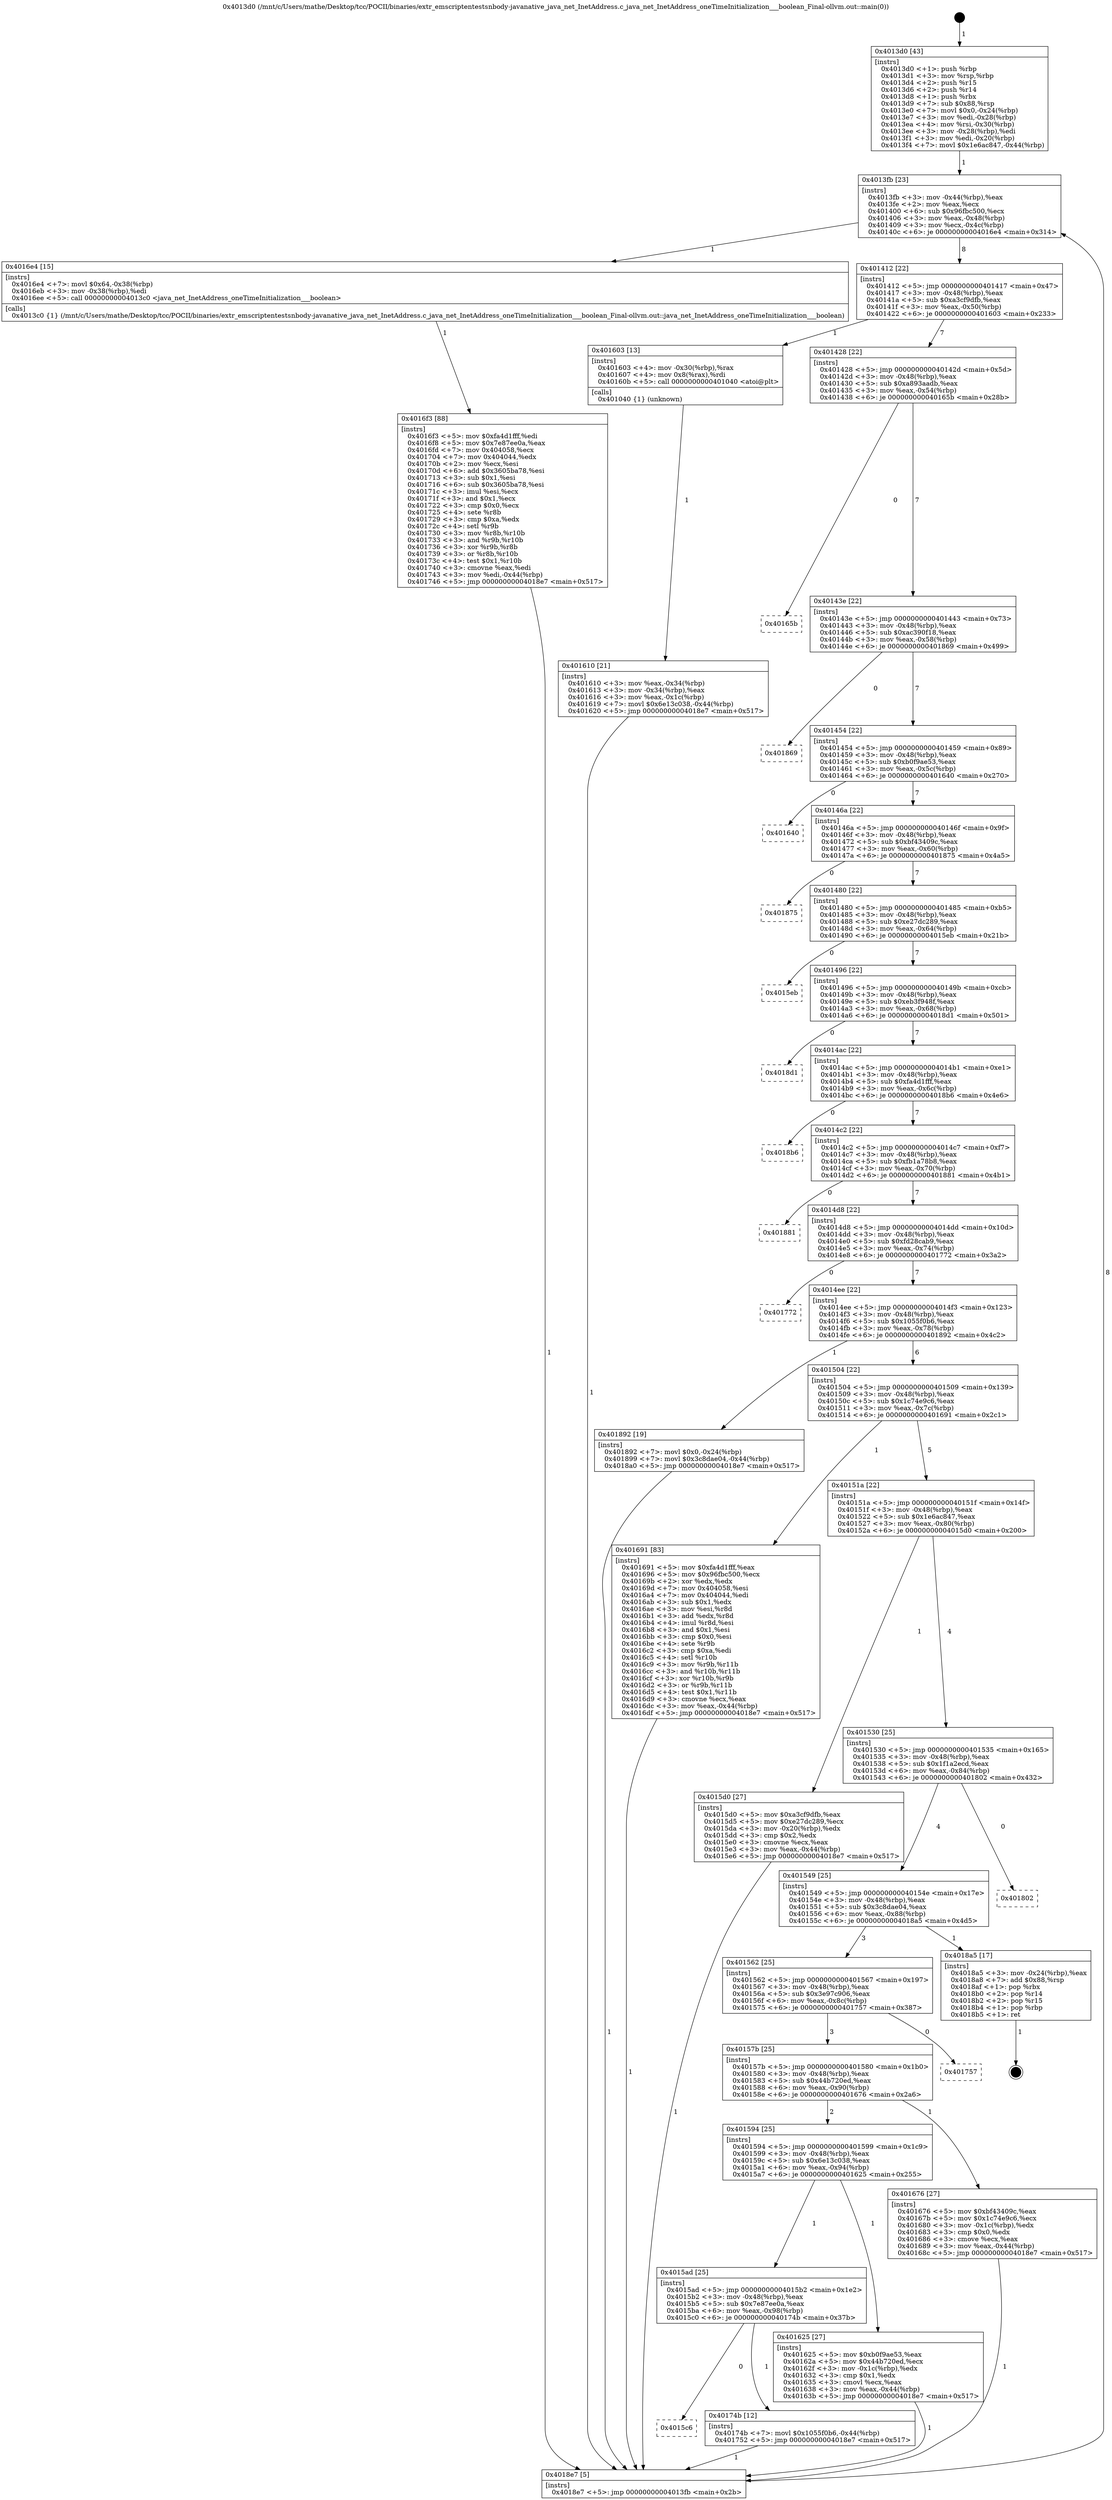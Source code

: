 digraph "0x4013d0" {
  label = "0x4013d0 (/mnt/c/Users/mathe/Desktop/tcc/POCII/binaries/extr_emscriptentestsnbody-javanative_java_net_InetAddress.c_java_net_InetAddress_oneTimeInitialization___boolean_Final-ollvm.out::main(0))"
  labelloc = "t"
  node[shape=record]

  Entry [label="",width=0.3,height=0.3,shape=circle,fillcolor=black,style=filled]
  "0x4013fb" [label="{
     0x4013fb [23]\l
     | [instrs]\l
     &nbsp;&nbsp;0x4013fb \<+3\>: mov -0x44(%rbp),%eax\l
     &nbsp;&nbsp;0x4013fe \<+2\>: mov %eax,%ecx\l
     &nbsp;&nbsp;0x401400 \<+6\>: sub $0x96fbc500,%ecx\l
     &nbsp;&nbsp;0x401406 \<+3\>: mov %eax,-0x48(%rbp)\l
     &nbsp;&nbsp;0x401409 \<+3\>: mov %ecx,-0x4c(%rbp)\l
     &nbsp;&nbsp;0x40140c \<+6\>: je 00000000004016e4 \<main+0x314\>\l
  }"]
  "0x4016e4" [label="{
     0x4016e4 [15]\l
     | [instrs]\l
     &nbsp;&nbsp;0x4016e4 \<+7\>: movl $0x64,-0x38(%rbp)\l
     &nbsp;&nbsp;0x4016eb \<+3\>: mov -0x38(%rbp),%edi\l
     &nbsp;&nbsp;0x4016ee \<+5\>: call 00000000004013c0 \<java_net_InetAddress_oneTimeInitialization___boolean\>\l
     | [calls]\l
     &nbsp;&nbsp;0x4013c0 \{1\} (/mnt/c/Users/mathe/Desktop/tcc/POCII/binaries/extr_emscriptentestsnbody-javanative_java_net_InetAddress.c_java_net_InetAddress_oneTimeInitialization___boolean_Final-ollvm.out::java_net_InetAddress_oneTimeInitialization___boolean)\l
  }"]
  "0x401412" [label="{
     0x401412 [22]\l
     | [instrs]\l
     &nbsp;&nbsp;0x401412 \<+5\>: jmp 0000000000401417 \<main+0x47\>\l
     &nbsp;&nbsp;0x401417 \<+3\>: mov -0x48(%rbp),%eax\l
     &nbsp;&nbsp;0x40141a \<+5\>: sub $0xa3cf9dfb,%eax\l
     &nbsp;&nbsp;0x40141f \<+3\>: mov %eax,-0x50(%rbp)\l
     &nbsp;&nbsp;0x401422 \<+6\>: je 0000000000401603 \<main+0x233\>\l
  }"]
  Exit [label="",width=0.3,height=0.3,shape=circle,fillcolor=black,style=filled,peripheries=2]
  "0x401603" [label="{
     0x401603 [13]\l
     | [instrs]\l
     &nbsp;&nbsp;0x401603 \<+4\>: mov -0x30(%rbp),%rax\l
     &nbsp;&nbsp;0x401607 \<+4\>: mov 0x8(%rax),%rdi\l
     &nbsp;&nbsp;0x40160b \<+5\>: call 0000000000401040 \<atoi@plt\>\l
     | [calls]\l
     &nbsp;&nbsp;0x401040 \{1\} (unknown)\l
  }"]
  "0x401428" [label="{
     0x401428 [22]\l
     | [instrs]\l
     &nbsp;&nbsp;0x401428 \<+5\>: jmp 000000000040142d \<main+0x5d\>\l
     &nbsp;&nbsp;0x40142d \<+3\>: mov -0x48(%rbp),%eax\l
     &nbsp;&nbsp;0x401430 \<+5\>: sub $0xa893aadb,%eax\l
     &nbsp;&nbsp;0x401435 \<+3\>: mov %eax,-0x54(%rbp)\l
     &nbsp;&nbsp;0x401438 \<+6\>: je 000000000040165b \<main+0x28b\>\l
  }"]
  "0x4015c6" [label="{
     0x4015c6\l
  }", style=dashed]
  "0x40165b" [label="{
     0x40165b\l
  }", style=dashed]
  "0x40143e" [label="{
     0x40143e [22]\l
     | [instrs]\l
     &nbsp;&nbsp;0x40143e \<+5\>: jmp 0000000000401443 \<main+0x73\>\l
     &nbsp;&nbsp;0x401443 \<+3\>: mov -0x48(%rbp),%eax\l
     &nbsp;&nbsp;0x401446 \<+5\>: sub $0xac390f18,%eax\l
     &nbsp;&nbsp;0x40144b \<+3\>: mov %eax,-0x58(%rbp)\l
     &nbsp;&nbsp;0x40144e \<+6\>: je 0000000000401869 \<main+0x499\>\l
  }"]
  "0x40174b" [label="{
     0x40174b [12]\l
     | [instrs]\l
     &nbsp;&nbsp;0x40174b \<+7\>: movl $0x1055f0b6,-0x44(%rbp)\l
     &nbsp;&nbsp;0x401752 \<+5\>: jmp 00000000004018e7 \<main+0x517\>\l
  }"]
  "0x401869" [label="{
     0x401869\l
  }", style=dashed]
  "0x401454" [label="{
     0x401454 [22]\l
     | [instrs]\l
     &nbsp;&nbsp;0x401454 \<+5\>: jmp 0000000000401459 \<main+0x89\>\l
     &nbsp;&nbsp;0x401459 \<+3\>: mov -0x48(%rbp),%eax\l
     &nbsp;&nbsp;0x40145c \<+5\>: sub $0xb0f9ae53,%eax\l
     &nbsp;&nbsp;0x401461 \<+3\>: mov %eax,-0x5c(%rbp)\l
     &nbsp;&nbsp;0x401464 \<+6\>: je 0000000000401640 \<main+0x270\>\l
  }"]
  "0x4016f3" [label="{
     0x4016f3 [88]\l
     | [instrs]\l
     &nbsp;&nbsp;0x4016f3 \<+5\>: mov $0xfa4d1fff,%edi\l
     &nbsp;&nbsp;0x4016f8 \<+5\>: mov $0x7e87ee0a,%eax\l
     &nbsp;&nbsp;0x4016fd \<+7\>: mov 0x404058,%ecx\l
     &nbsp;&nbsp;0x401704 \<+7\>: mov 0x404044,%edx\l
     &nbsp;&nbsp;0x40170b \<+2\>: mov %ecx,%esi\l
     &nbsp;&nbsp;0x40170d \<+6\>: add $0x3605ba78,%esi\l
     &nbsp;&nbsp;0x401713 \<+3\>: sub $0x1,%esi\l
     &nbsp;&nbsp;0x401716 \<+6\>: sub $0x3605ba78,%esi\l
     &nbsp;&nbsp;0x40171c \<+3\>: imul %esi,%ecx\l
     &nbsp;&nbsp;0x40171f \<+3\>: and $0x1,%ecx\l
     &nbsp;&nbsp;0x401722 \<+3\>: cmp $0x0,%ecx\l
     &nbsp;&nbsp;0x401725 \<+4\>: sete %r8b\l
     &nbsp;&nbsp;0x401729 \<+3\>: cmp $0xa,%edx\l
     &nbsp;&nbsp;0x40172c \<+4\>: setl %r9b\l
     &nbsp;&nbsp;0x401730 \<+3\>: mov %r8b,%r10b\l
     &nbsp;&nbsp;0x401733 \<+3\>: and %r9b,%r10b\l
     &nbsp;&nbsp;0x401736 \<+3\>: xor %r9b,%r8b\l
     &nbsp;&nbsp;0x401739 \<+3\>: or %r8b,%r10b\l
     &nbsp;&nbsp;0x40173c \<+4\>: test $0x1,%r10b\l
     &nbsp;&nbsp;0x401740 \<+3\>: cmovne %eax,%edi\l
     &nbsp;&nbsp;0x401743 \<+3\>: mov %edi,-0x44(%rbp)\l
     &nbsp;&nbsp;0x401746 \<+5\>: jmp 00000000004018e7 \<main+0x517\>\l
  }"]
  "0x401640" [label="{
     0x401640\l
  }", style=dashed]
  "0x40146a" [label="{
     0x40146a [22]\l
     | [instrs]\l
     &nbsp;&nbsp;0x40146a \<+5\>: jmp 000000000040146f \<main+0x9f\>\l
     &nbsp;&nbsp;0x40146f \<+3\>: mov -0x48(%rbp),%eax\l
     &nbsp;&nbsp;0x401472 \<+5\>: sub $0xbf43409c,%eax\l
     &nbsp;&nbsp;0x401477 \<+3\>: mov %eax,-0x60(%rbp)\l
     &nbsp;&nbsp;0x40147a \<+6\>: je 0000000000401875 \<main+0x4a5\>\l
  }"]
  "0x4015ad" [label="{
     0x4015ad [25]\l
     | [instrs]\l
     &nbsp;&nbsp;0x4015ad \<+5\>: jmp 00000000004015b2 \<main+0x1e2\>\l
     &nbsp;&nbsp;0x4015b2 \<+3\>: mov -0x48(%rbp),%eax\l
     &nbsp;&nbsp;0x4015b5 \<+5\>: sub $0x7e87ee0a,%eax\l
     &nbsp;&nbsp;0x4015ba \<+6\>: mov %eax,-0x98(%rbp)\l
     &nbsp;&nbsp;0x4015c0 \<+6\>: je 000000000040174b \<main+0x37b\>\l
  }"]
  "0x401875" [label="{
     0x401875\l
  }", style=dashed]
  "0x401480" [label="{
     0x401480 [22]\l
     | [instrs]\l
     &nbsp;&nbsp;0x401480 \<+5\>: jmp 0000000000401485 \<main+0xb5\>\l
     &nbsp;&nbsp;0x401485 \<+3\>: mov -0x48(%rbp),%eax\l
     &nbsp;&nbsp;0x401488 \<+5\>: sub $0xe27dc289,%eax\l
     &nbsp;&nbsp;0x40148d \<+3\>: mov %eax,-0x64(%rbp)\l
     &nbsp;&nbsp;0x401490 \<+6\>: je 00000000004015eb \<main+0x21b\>\l
  }"]
  "0x401625" [label="{
     0x401625 [27]\l
     | [instrs]\l
     &nbsp;&nbsp;0x401625 \<+5\>: mov $0xb0f9ae53,%eax\l
     &nbsp;&nbsp;0x40162a \<+5\>: mov $0x44b720ed,%ecx\l
     &nbsp;&nbsp;0x40162f \<+3\>: mov -0x1c(%rbp),%edx\l
     &nbsp;&nbsp;0x401632 \<+3\>: cmp $0x1,%edx\l
     &nbsp;&nbsp;0x401635 \<+3\>: cmovl %ecx,%eax\l
     &nbsp;&nbsp;0x401638 \<+3\>: mov %eax,-0x44(%rbp)\l
     &nbsp;&nbsp;0x40163b \<+5\>: jmp 00000000004018e7 \<main+0x517\>\l
  }"]
  "0x4015eb" [label="{
     0x4015eb\l
  }", style=dashed]
  "0x401496" [label="{
     0x401496 [22]\l
     | [instrs]\l
     &nbsp;&nbsp;0x401496 \<+5\>: jmp 000000000040149b \<main+0xcb\>\l
     &nbsp;&nbsp;0x40149b \<+3\>: mov -0x48(%rbp),%eax\l
     &nbsp;&nbsp;0x40149e \<+5\>: sub $0xeb3f948f,%eax\l
     &nbsp;&nbsp;0x4014a3 \<+3\>: mov %eax,-0x68(%rbp)\l
     &nbsp;&nbsp;0x4014a6 \<+6\>: je 00000000004018d1 \<main+0x501\>\l
  }"]
  "0x401594" [label="{
     0x401594 [25]\l
     | [instrs]\l
     &nbsp;&nbsp;0x401594 \<+5\>: jmp 0000000000401599 \<main+0x1c9\>\l
     &nbsp;&nbsp;0x401599 \<+3\>: mov -0x48(%rbp),%eax\l
     &nbsp;&nbsp;0x40159c \<+5\>: sub $0x6e13c038,%eax\l
     &nbsp;&nbsp;0x4015a1 \<+6\>: mov %eax,-0x94(%rbp)\l
     &nbsp;&nbsp;0x4015a7 \<+6\>: je 0000000000401625 \<main+0x255\>\l
  }"]
  "0x4018d1" [label="{
     0x4018d1\l
  }", style=dashed]
  "0x4014ac" [label="{
     0x4014ac [22]\l
     | [instrs]\l
     &nbsp;&nbsp;0x4014ac \<+5\>: jmp 00000000004014b1 \<main+0xe1\>\l
     &nbsp;&nbsp;0x4014b1 \<+3\>: mov -0x48(%rbp),%eax\l
     &nbsp;&nbsp;0x4014b4 \<+5\>: sub $0xfa4d1fff,%eax\l
     &nbsp;&nbsp;0x4014b9 \<+3\>: mov %eax,-0x6c(%rbp)\l
     &nbsp;&nbsp;0x4014bc \<+6\>: je 00000000004018b6 \<main+0x4e6\>\l
  }"]
  "0x401676" [label="{
     0x401676 [27]\l
     | [instrs]\l
     &nbsp;&nbsp;0x401676 \<+5\>: mov $0xbf43409c,%eax\l
     &nbsp;&nbsp;0x40167b \<+5\>: mov $0x1c74e9c6,%ecx\l
     &nbsp;&nbsp;0x401680 \<+3\>: mov -0x1c(%rbp),%edx\l
     &nbsp;&nbsp;0x401683 \<+3\>: cmp $0x0,%edx\l
     &nbsp;&nbsp;0x401686 \<+3\>: cmove %ecx,%eax\l
     &nbsp;&nbsp;0x401689 \<+3\>: mov %eax,-0x44(%rbp)\l
     &nbsp;&nbsp;0x40168c \<+5\>: jmp 00000000004018e7 \<main+0x517\>\l
  }"]
  "0x4018b6" [label="{
     0x4018b6\l
  }", style=dashed]
  "0x4014c2" [label="{
     0x4014c2 [22]\l
     | [instrs]\l
     &nbsp;&nbsp;0x4014c2 \<+5\>: jmp 00000000004014c7 \<main+0xf7\>\l
     &nbsp;&nbsp;0x4014c7 \<+3\>: mov -0x48(%rbp),%eax\l
     &nbsp;&nbsp;0x4014ca \<+5\>: sub $0xfb1a78b8,%eax\l
     &nbsp;&nbsp;0x4014cf \<+3\>: mov %eax,-0x70(%rbp)\l
     &nbsp;&nbsp;0x4014d2 \<+6\>: je 0000000000401881 \<main+0x4b1\>\l
  }"]
  "0x40157b" [label="{
     0x40157b [25]\l
     | [instrs]\l
     &nbsp;&nbsp;0x40157b \<+5\>: jmp 0000000000401580 \<main+0x1b0\>\l
     &nbsp;&nbsp;0x401580 \<+3\>: mov -0x48(%rbp),%eax\l
     &nbsp;&nbsp;0x401583 \<+5\>: sub $0x44b720ed,%eax\l
     &nbsp;&nbsp;0x401588 \<+6\>: mov %eax,-0x90(%rbp)\l
     &nbsp;&nbsp;0x40158e \<+6\>: je 0000000000401676 \<main+0x2a6\>\l
  }"]
  "0x401881" [label="{
     0x401881\l
  }", style=dashed]
  "0x4014d8" [label="{
     0x4014d8 [22]\l
     | [instrs]\l
     &nbsp;&nbsp;0x4014d8 \<+5\>: jmp 00000000004014dd \<main+0x10d\>\l
     &nbsp;&nbsp;0x4014dd \<+3\>: mov -0x48(%rbp),%eax\l
     &nbsp;&nbsp;0x4014e0 \<+5\>: sub $0xfd28cab9,%eax\l
     &nbsp;&nbsp;0x4014e5 \<+3\>: mov %eax,-0x74(%rbp)\l
     &nbsp;&nbsp;0x4014e8 \<+6\>: je 0000000000401772 \<main+0x3a2\>\l
  }"]
  "0x401757" [label="{
     0x401757\l
  }", style=dashed]
  "0x401772" [label="{
     0x401772\l
  }", style=dashed]
  "0x4014ee" [label="{
     0x4014ee [22]\l
     | [instrs]\l
     &nbsp;&nbsp;0x4014ee \<+5\>: jmp 00000000004014f3 \<main+0x123\>\l
     &nbsp;&nbsp;0x4014f3 \<+3\>: mov -0x48(%rbp),%eax\l
     &nbsp;&nbsp;0x4014f6 \<+5\>: sub $0x1055f0b6,%eax\l
     &nbsp;&nbsp;0x4014fb \<+3\>: mov %eax,-0x78(%rbp)\l
     &nbsp;&nbsp;0x4014fe \<+6\>: je 0000000000401892 \<main+0x4c2\>\l
  }"]
  "0x401562" [label="{
     0x401562 [25]\l
     | [instrs]\l
     &nbsp;&nbsp;0x401562 \<+5\>: jmp 0000000000401567 \<main+0x197\>\l
     &nbsp;&nbsp;0x401567 \<+3\>: mov -0x48(%rbp),%eax\l
     &nbsp;&nbsp;0x40156a \<+5\>: sub $0x3e97c906,%eax\l
     &nbsp;&nbsp;0x40156f \<+6\>: mov %eax,-0x8c(%rbp)\l
     &nbsp;&nbsp;0x401575 \<+6\>: je 0000000000401757 \<main+0x387\>\l
  }"]
  "0x401892" [label="{
     0x401892 [19]\l
     | [instrs]\l
     &nbsp;&nbsp;0x401892 \<+7\>: movl $0x0,-0x24(%rbp)\l
     &nbsp;&nbsp;0x401899 \<+7\>: movl $0x3c8dae04,-0x44(%rbp)\l
     &nbsp;&nbsp;0x4018a0 \<+5\>: jmp 00000000004018e7 \<main+0x517\>\l
  }"]
  "0x401504" [label="{
     0x401504 [22]\l
     | [instrs]\l
     &nbsp;&nbsp;0x401504 \<+5\>: jmp 0000000000401509 \<main+0x139\>\l
     &nbsp;&nbsp;0x401509 \<+3\>: mov -0x48(%rbp),%eax\l
     &nbsp;&nbsp;0x40150c \<+5\>: sub $0x1c74e9c6,%eax\l
     &nbsp;&nbsp;0x401511 \<+3\>: mov %eax,-0x7c(%rbp)\l
     &nbsp;&nbsp;0x401514 \<+6\>: je 0000000000401691 \<main+0x2c1\>\l
  }"]
  "0x4018a5" [label="{
     0x4018a5 [17]\l
     | [instrs]\l
     &nbsp;&nbsp;0x4018a5 \<+3\>: mov -0x24(%rbp),%eax\l
     &nbsp;&nbsp;0x4018a8 \<+7\>: add $0x88,%rsp\l
     &nbsp;&nbsp;0x4018af \<+1\>: pop %rbx\l
     &nbsp;&nbsp;0x4018b0 \<+2\>: pop %r14\l
     &nbsp;&nbsp;0x4018b2 \<+2\>: pop %r15\l
     &nbsp;&nbsp;0x4018b4 \<+1\>: pop %rbp\l
     &nbsp;&nbsp;0x4018b5 \<+1\>: ret\l
  }"]
  "0x401691" [label="{
     0x401691 [83]\l
     | [instrs]\l
     &nbsp;&nbsp;0x401691 \<+5\>: mov $0xfa4d1fff,%eax\l
     &nbsp;&nbsp;0x401696 \<+5\>: mov $0x96fbc500,%ecx\l
     &nbsp;&nbsp;0x40169b \<+2\>: xor %edx,%edx\l
     &nbsp;&nbsp;0x40169d \<+7\>: mov 0x404058,%esi\l
     &nbsp;&nbsp;0x4016a4 \<+7\>: mov 0x404044,%edi\l
     &nbsp;&nbsp;0x4016ab \<+3\>: sub $0x1,%edx\l
     &nbsp;&nbsp;0x4016ae \<+3\>: mov %esi,%r8d\l
     &nbsp;&nbsp;0x4016b1 \<+3\>: add %edx,%r8d\l
     &nbsp;&nbsp;0x4016b4 \<+4\>: imul %r8d,%esi\l
     &nbsp;&nbsp;0x4016b8 \<+3\>: and $0x1,%esi\l
     &nbsp;&nbsp;0x4016bb \<+3\>: cmp $0x0,%esi\l
     &nbsp;&nbsp;0x4016be \<+4\>: sete %r9b\l
     &nbsp;&nbsp;0x4016c2 \<+3\>: cmp $0xa,%edi\l
     &nbsp;&nbsp;0x4016c5 \<+4\>: setl %r10b\l
     &nbsp;&nbsp;0x4016c9 \<+3\>: mov %r9b,%r11b\l
     &nbsp;&nbsp;0x4016cc \<+3\>: and %r10b,%r11b\l
     &nbsp;&nbsp;0x4016cf \<+3\>: xor %r10b,%r9b\l
     &nbsp;&nbsp;0x4016d2 \<+3\>: or %r9b,%r11b\l
     &nbsp;&nbsp;0x4016d5 \<+4\>: test $0x1,%r11b\l
     &nbsp;&nbsp;0x4016d9 \<+3\>: cmovne %ecx,%eax\l
     &nbsp;&nbsp;0x4016dc \<+3\>: mov %eax,-0x44(%rbp)\l
     &nbsp;&nbsp;0x4016df \<+5\>: jmp 00000000004018e7 \<main+0x517\>\l
  }"]
  "0x40151a" [label="{
     0x40151a [22]\l
     | [instrs]\l
     &nbsp;&nbsp;0x40151a \<+5\>: jmp 000000000040151f \<main+0x14f\>\l
     &nbsp;&nbsp;0x40151f \<+3\>: mov -0x48(%rbp),%eax\l
     &nbsp;&nbsp;0x401522 \<+5\>: sub $0x1e6ac847,%eax\l
     &nbsp;&nbsp;0x401527 \<+3\>: mov %eax,-0x80(%rbp)\l
     &nbsp;&nbsp;0x40152a \<+6\>: je 00000000004015d0 \<main+0x200\>\l
  }"]
  "0x401549" [label="{
     0x401549 [25]\l
     | [instrs]\l
     &nbsp;&nbsp;0x401549 \<+5\>: jmp 000000000040154e \<main+0x17e\>\l
     &nbsp;&nbsp;0x40154e \<+3\>: mov -0x48(%rbp),%eax\l
     &nbsp;&nbsp;0x401551 \<+5\>: sub $0x3c8dae04,%eax\l
     &nbsp;&nbsp;0x401556 \<+6\>: mov %eax,-0x88(%rbp)\l
     &nbsp;&nbsp;0x40155c \<+6\>: je 00000000004018a5 \<main+0x4d5\>\l
  }"]
  "0x4015d0" [label="{
     0x4015d0 [27]\l
     | [instrs]\l
     &nbsp;&nbsp;0x4015d0 \<+5\>: mov $0xa3cf9dfb,%eax\l
     &nbsp;&nbsp;0x4015d5 \<+5\>: mov $0xe27dc289,%ecx\l
     &nbsp;&nbsp;0x4015da \<+3\>: mov -0x20(%rbp),%edx\l
     &nbsp;&nbsp;0x4015dd \<+3\>: cmp $0x2,%edx\l
     &nbsp;&nbsp;0x4015e0 \<+3\>: cmovne %ecx,%eax\l
     &nbsp;&nbsp;0x4015e3 \<+3\>: mov %eax,-0x44(%rbp)\l
     &nbsp;&nbsp;0x4015e6 \<+5\>: jmp 00000000004018e7 \<main+0x517\>\l
  }"]
  "0x401530" [label="{
     0x401530 [25]\l
     | [instrs]\l
     &nbsp;&nbsp;0x401530 \<+5\>: jmp 0000000000401535 \<main+0x165\>\l
     &nbsp;&nbsp;0x401535 \<+3\>: mov -0x48(%rbp),%eax\l
     &nbsp;&nbsp;0x401538 \<+5\>: sub $0x1f1a2ecd,%eax\l
     &nbsp;&nbsp;0x40153d \<+6\>: mov %eax,-0x84(%rbp)\l
     &nbsp;&nbsp;0x401543 \<+6\>: je 0000000000401802 \<main+0x432\>\l
  }"]
  "0x4018e7" [label="{
     0x4018e7 [5]\l
     | [instrs]\l
     &nbsp;&nbsp;0x4018e7 \<+5\>: jmp 00000000004013fb \<main+0x2b\>\l
  }"]
  "0x4013d0" [label="{
     0x4013d0 [43]\l
     | [instrs]\l
     &nbsp;&nbsp;0x4013d0 \<+1\>: push %rbp\l
     &nbsp;&nbsp;0x4013d1 \<+3\>: mov %rsp,%rbp\l
     &nbsp;&nbsp;0x4013d4 \<+2\>: push %r15\l
     &nbsp;&nbsp;0x4013d6 \<+2\>: push %r14\l
     &nbsp;&nbsp;0x4013d8 \<+1\>: push %rbx\l
     &nbsp;&nbsp;0x4013d9 \<+7\>: sub $0x88,%rsp\l
     &nbsp;&nbsp;0x4013e0 \<+7\>: movl $0x0,-0x24(%rbp)\l
     &nbsp;&nbsp;0x4013e7 \<+3\>: mov %edi,-0x28(%rbp)\l
     &nbsp;&nbsp;0x4013ea \<+4\>: mov %rsi,-0x30(%rbp)\l
     &nbsp;&nbsp;0x4013ee \<+3\>: mov -0x28(%rbp),%edi\l
     &nbsp;&nbsp;0x4013f1 \<+3\>: mov %edi,-0x20(%rbp)\l
     &nbsp;&nbsp;0x4013f4 \<+7\>: movl $0x1e6ac847,-0x44(%rbp)\l
  }"]
  "0x401610" [label="{
     0x401610 [21]\l
     | [instrs]\l
     &nbsp;&nbsp;0x401610 \<+3\>: mov %eax,-0x34(%rbp)\l
     &nbsp;&nbsp;0x401613 \<+3\>: mov -0x34(%rbp),%eax\l
     &nbsp;&nbsp;0x401616 \<+3\>: mov %eax,-0x1c(%rbp)\l
     &nbsp;&nbsp;0x401619 \<+7\>: movl $0x6e13c038,-0x44(%rbp)\l
     &nbsp;&nbsp;0x401620 \<+5\>: jmp 00000000004018e7 \<main+0x517\>\l
  }"]
  "0x401802" [label="{
     0x401802\l
  }", style=dashed]
  Entry -> "0x4013d0" [label=" 1"]
  "0x4013fb" -> "0x4016e4" [label=" 1"]
  "0x4013fb" -> "0x401412" [label=" 8"]
  "0x4018a5" -> Exit [label=" 1"]
  "0x401412" -> "0x401603" [label=" 1"]
  "0x401412" -> "0x401428" [label=" 7"]
  "0x401892" -> "0x4018e7" [label=" 1"]
  "0x401428" -> "0x40165b" [label=" 0"]
  "0x401428" -> "0x40143e" [label=" 7"]
  "0x40174b" -> "0x4018e7" [label=" 1"]
  "0x40143e" -> "0x401869" [label=" 0"]
  "0x40143e" -> "0x401454" [label=" 7"]
  "0x4015ad" -> "0x4015c6" [label=" 0"]
  "0x401454" -> "0x401640" [label=" 0"]
  "0x401454" -> "0x40146a" [label=" 7"]
  "0x4015ad" -> "0x40174b" [label=" 1"]
  "0x40146a" -> "0x401875" [label=" 0"]
  "0x40146a" -> "0x401480" [label=" 7"]
  "0x4016f3" -> "0x4018e7" [label=" 1"]
  "0x401480" -> "0x4015eb" [label=" 0"]
  "0x401480" -> "0x401496" [label=" 7"]
  "0x4016e4" -> "0x4016f3" [label=" 1"]
  "0x401496" -> "0x4018d1" [label=" 0"]
  "0x401496" -> "0x4014ac" [label=" 7"]
  "0x401676" -> "0x4018e7" [label=" 1"]
  "0x4014ac" -> "0x4018b6" [label=" 0"]
  "0x4014ac" -> "0x4014c2" [label=" 7"]
  "0x401625" -> "0x4018e7" [label=" 1"]
  "0x4014c2" -> "0x401881" [label=" 0"]
  "0x4014c2" -> "0x4014d8" [label=" 7"]
  "0x401594" -> "0x401625" [label=" 1"]
  "0x4014d8" -> "0x401772" [label=" 0"]
  "0x4014d8" -> "0x4014ee" [label=" 7"]
  "0x401691" -> "0x4018e7" [label=" 1"]
  "0x4014ee" -> "0x401892" [label=" 1"]
  "0x4014ee" -> "0x401504" [label=" 6"]
  "0x40157b" -> "0x401676" [label=" 1"]
  "0x401504" -> "0x401691" [label=" 1"]
  "0x401504" -> "0x40151a" [label=" 5"]
  "0x401594" -> "0x4015ad" [label=" 1"]
  "0x40151a" -> "0x4015d0" [label=" 1"]
  "0x40151a" -> "0x401530" [label=" 4"]
  "0x4015d0" -> "0x4018e7" [label=" 1"]
  "0x4013d0" -> "0x4013fb" [label=" 1"]
  "0x4018e7" -> "0x4013fb" [label=" 8"]
  "0x401603" -> "0x401610" [label=" 1"]
  "0x401610" -> "0x4018e7" [label=" 1"]
  "0x401562" -> "0x401757" [label=" 0"]
  "0x401530" -> "0x401802" [label=" 0"]
  "0x401530" -> "0x401549" [label=" 4"]
  "0x401562" -> "0x40157b" [label=" 3"]
  "0x401549" -> "0x4018a5" [label=" 1"]
  "0x401549" -> "0x401562" [label=" 3"]
  "0x40157b" -> "0x401594" [label=" 2"]
}
